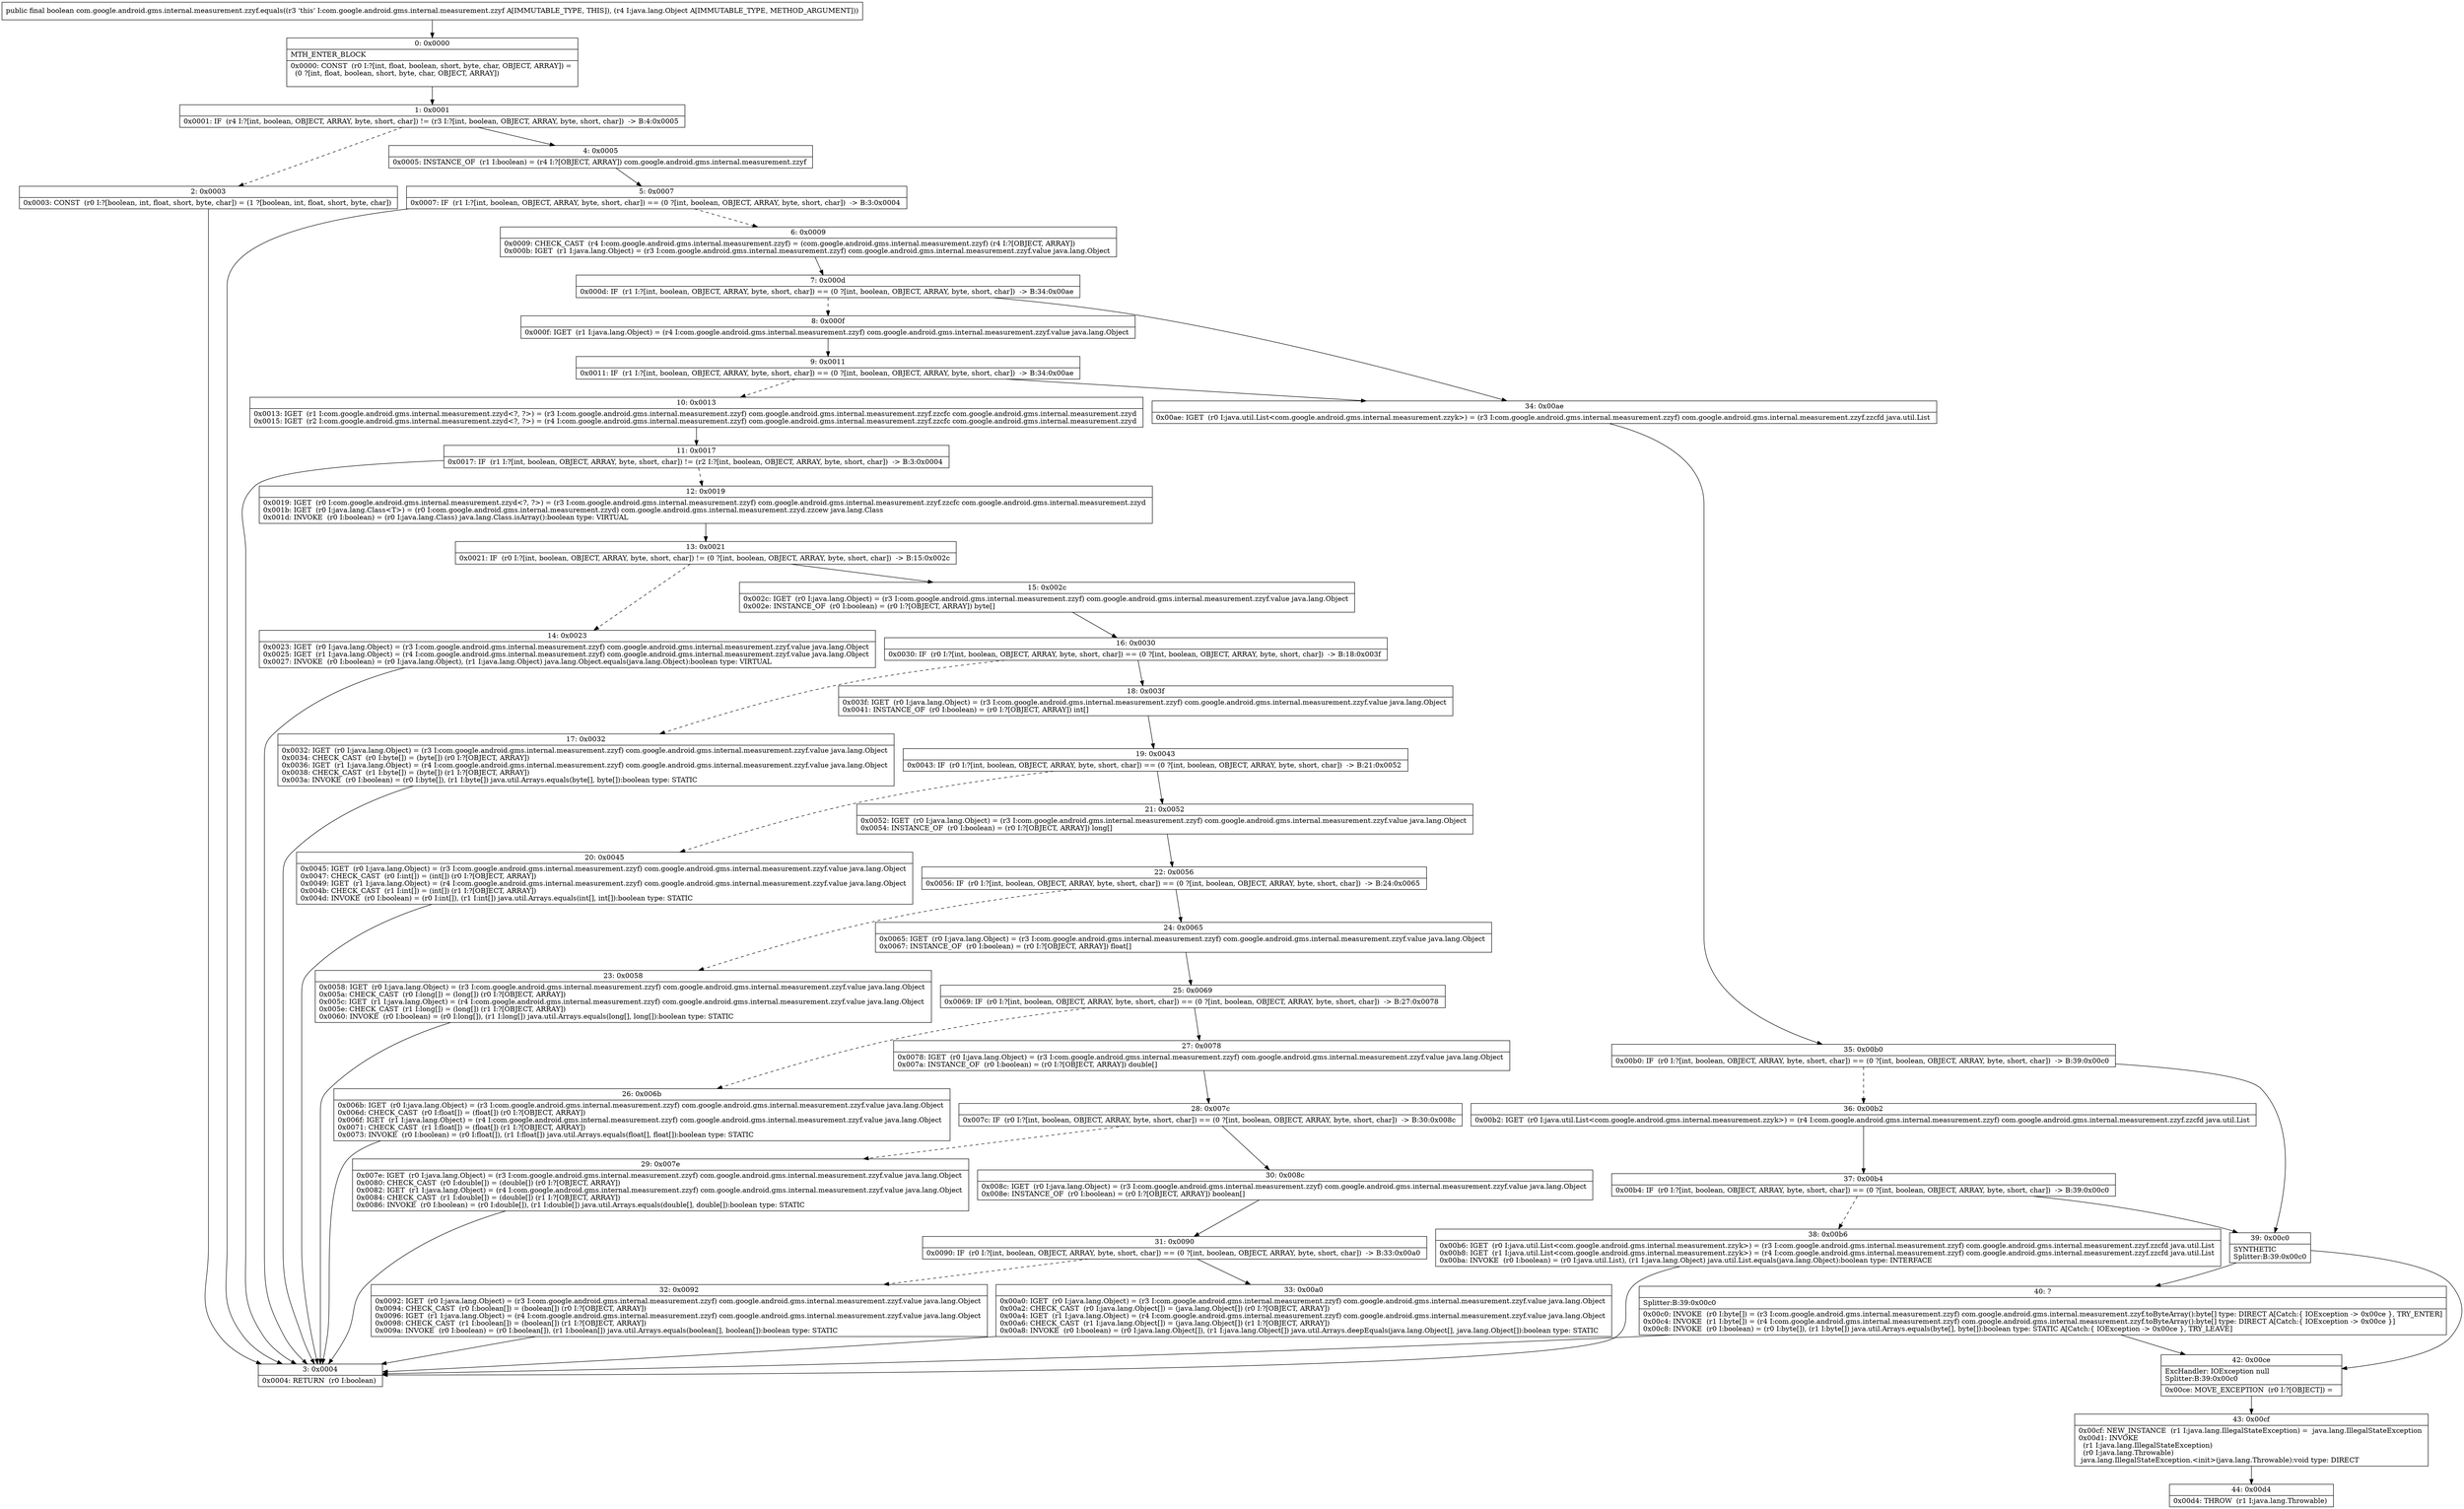 digraph "CFG forcom.google.android.gms.internal.measurement.zzyf.equals(Ljava\/lang\/Object;)Z" {
Node_0 [shape=record,label="{0\:\ 0x0000|MTH_ENTER_BLOCK\l|0x0000: CONST  (r0 I:?[int, float, boolean, short, byte, char, OBJECT, ARRAY]) = \l  (0 ?[int, float, boolean, short, byte, char, OBJECT, ARRAY])\l \l}"];
Node_1 [shape=record,label="{1\:\ 0x0001|0x0001: IF  (r4 I:?[int, boolean, OBJECT, ARRAY, byte, short, char]) != (r3 I:?[int, boolean, OBJECT, ARRAY, byte, short, char])  \-\> B:4:0x0005 \l}"];
Node_2 [shape=record,label="{2\:\ 0x0003|0x0003: CONST  (r0 I:?[boolean, int, float, short, byte, char]) = (1 ?[boolean, int, float, short, byte, char]) \l}"];
Node_3 [shape=record,label="{3\:\ 0x0004|0x0004: RETURN  (r0 I:boolean) \l}"];
Node_4 [shape=record,label="{4\:\ 0x0005|0x0005: INSTANCE_OF  (r1 I:boolean) = (r4 I:?[OBJECT, ARRAY]) com.google.android.gms.internal.measurement.zzyf \l}"];
Node_5 [shape=record,label="{5\:\ 0x0007|0x0007: IF  (r1 I:?[int, boolean, OBJECT, ARRAY, byte, short, char]) == (0 ?[int, boolean, OBJECT, ARRAY, byte, short, char])  \-\> B:3:0x0004 \l}"];
Node_6 [shape=record,label="{6\:\ 0x0009|0x0009: CHECK_CAST  (r4 I:com.google.android.gms.internal.measurement.zzyf) = (com.google.android.gms.internal.measurement.zzyf) (r4 I:?[OBJECT, ARRAY]) \l0x000b: IGET  (r1 I:java.lang.Object) = (r3 I:com.google.android.gms.internal.measurement.zzyf) com.google.android.gms.internal.measurement.zzyf.value java.lang.Object \l}"];
Node_7 [shape=record,label="{7\:\ 0x000d|0x000d: IF  (r1 I:?[int, boolean, OBJECT, ARRAY, byte, short, char]) == (0 ?[int, boolean, OBJECT, ARRAY, byte, short, char])  \-\> B:34:0x00ae \l}"];
Node_8 [shape=record,label="{8\:\ 0x000f|0x000f: IGET  (r1 I:java.lang.Object) = (r4 I:com.google.android.gms.internal.measurement.zzyf) com.google.android.gms.internal.measurement.zzyf.value java.lang.Object \l}"];
Node_9 [shape=record,label="{9\:\ 0x0011|0x0011: IF  (r1 I:?[int, boolean, OBJECT, ARRAY, byte, short, char]) == (0 ?[int, boolean, OBJECT, ARRAY, byte, short, char])  \-\> B:34:0x00ae \l}"];
Node_10 [shape=record,label="{10\:\ 0x0013|0x0013: IGET  (r1 I:com.google.android.gms.internal.measurement.zzyd\<?, ?\>) = (r3 I:com.google.android.gms.internal.measurement.zzyf) com.google.android.gms.internal.measurement.zzyf.zzcfc com.google.android.gms.internal.measurement.zzyd \l0x0015: IGET  (r2 I:com.google.android.gms.internal.measurement.zzyd\<?, ?\>) = (r4 I:com.google.android.gms.internal.measurement.zzyf) com.google.android.gms.internal.measurement.zzyf.zzcfc com.google.android.gms.internal.measurement.zzyd \l}"];
Node_11 [shape=record,label="{11\:\ 0x0017|0x0017: IF  (r1 I:?[int, boolean, OBJECT, ARRAY, byte, short, char]) != (r2 I:?[int, boolean, OBJECT, ARRAY, byte, short, char])  \-\> B:3:0x0004 \l}"];
Node_12 [shape=record,label="{12\:\ 0x0019|0x0019: IGET  (r0 I:com.google.android.gms.internal.measurement.zzyd\<?, ?\>) = (r3 I:com.google.android.gms.internal.measurement.zzyf) com.google.android.gms.internal.measurement.zzyf.zzcfc com.google.android.gms.internal.measurement.zzyd \l0x001b: IGET  (r0 I:java.lang.Class\<T\>) = (r0 I:com.google.android.gms.internal.measurement.zzyd) com.google.android.gms.internal.measurement.zzyd.zzcew java.lang.Class \l0x001d: INVOKE  (r0 I:boolean) = (r0 I:java.lang.Class) java.lang.Class.isArray():boolean type: VIRTUAL \l}"];
Node_13 [shape=record,label="{13\:\ 0x0021|0x0021: IF  (r0 I:?[int, boolean, OBJECT, ARRAY, byte, short, char]) != (0 ?[int, boolean, OBJECT, ARRAY, byte, short, char])  \-\> B:15:0x002c \l}"];
Node_14 [shape=record,label="{14\:\ 0x0023|0x0023: IGET  (r0 I:java.lang.Object) = (r3 I:com.google.android.gms.internal.measurement.zzyf) com.google.android.gms.internal.measurement.zzyf.value java.lang.Object \l0x0025: IGET  (r1 I:java.lang.Object) = (r4 I:com.google.android.gms.internal.measurement.zzyf) com.google.android.gms.internal.measurement.zzyf.value java.lang.Object \l0x0027: INVOKE  (r0 I:boolean) = (r0 I:java.lang.Object), (r1 I:java.lang.Object) java.lang.Object.equals(java.lang.Object):boolean type: VIRTUAL \l}"];
Node_15 [shape=record,label="{15\:\ 0x002c|0x002c: IGET  (r0 I:java.lang.Object) = (r3 I:com.google.android.gms.internal.measurement.zzyf) com.google.android.gms.internal.measurement.zzyf.value java.lang.Object \l0x002e: INSTANCE_OF  (r0 I:boolean) = (r0 I:?[OBJECT, ARRAY]) byte[] \l}"];
Node_16 [shape=record,label="{16\:\ 0x0030|0x0030: IF  (r0 I:?[int, boolean, OBJECT, ARRAY, byte, short, char]) == (0 ?[int, boolean, OBJECT, ARRAY, byte, short, char])  \-\> B:18:0x003f \l}"];
Node_17 [shape=record,label="{17\:\ 0x0032|0x0032: IGET  (r0 I:java.lang.Object) = (r3 I:com.google.android.gms.internal.measurement.zzyf) com.google.android.gms.internal.measurement.zzyf.value java.lang.Object \l0x0034: CHECK_CAST  (r0 I:byte[]) = (byte[]) (r0 I:?[OBJECT, ARRAY]) \l0x0036: IGET  (r1 I:java.lang.Object) = (r4 I:com.google.android.gms.internal.measurement.zzyf) com.google.android.gms.internal.measurement.zzyf.value java.lang.Object \l0x0038: CHECK_CAST  (r1 I:byte[]) = (byte[]) (r1 I:?[OBJECT, ARRAY]) \l0x003a: INVOKE  (r0 I:boolean) = (r0 I:byte[]), (r1 I:byte[]) java.util.Arrays.equals(byte[], byte[]):boolean type: STATIC \l}"];
Node_18 [shape=record,label="{18\:\ 0x003f|0x003f: IGET  (r0 I:java.lang.Object) = (r3 I:com.google.android.gms.internal.measurement.zzyf) com.google.android.gms.internal.measurement.zzyf.value java.lang.Object \l0x0041: INSTANCE_OF  (r0 I:boolean) = (r0 I:?[OBJECT, ARRAY]) int[] \l}"];
Node_19 [shape=record,label="{19\:\ 0x0043|0x0043: IF  (r0 I:?[int, boolean, OBJECT, ARRAY, byte, short, char]) == (0 ?[int, boolean, OBJECT, ARRAY, byte, short, char])  \-\> B:21:0x0052 \l}"];
Node_20 [shape=record,label="{20\:\ 0x0045|0x0045: IGET  (r0 I:java.lang.Object) = (r3 I:com.google.android.gms.internal.measurement.zzyf) com.google.android.gms.internal.measurement.zzyf.value java.lang.Object \l0x0047: CHECK_CAST  (r0 I:int[]) = (int[]) (r0 I:?[OBJECT, ARRAY]) \l0x0049: IGET  (r1 I:java.lang.Object) = (r4 I:com.google.android.gms.internal.measurement.zzyf) com.google.android.gms.internal.measurement.zzyf.value java.lang.Object \l0x004b: CHECK_CAST  (r1 I:int[]) = (int[]) (r1 I:?[OBJECT, ARRAY]) \l0x004d: INVOKE  (r0 I:boolean) = (r0 I:int[]), (r1 I:int[]) java.util.Arrays.equals(int[], int[]):boolean type: STATIC \l}"];
Node_21 [shape=record,label="{21\:\ 0x0052|0x0052: IGET  (r0 I:java.lang.Object) = (r3 I:com.google.android.gms.internal.measurement.zzyf) com.google.android.gms.internal.measurement.zzyf.value java.lang.Object \l0x0054: INSTANCE_OF  (r0 I:boolean) = (r0 I:?[OBJECT, ARRAY]) long[] \l}"];
Node_22 [shape=record,label="{22\:\ 0x0056|0x0056: IF  (r0 I:?[int, boolean, OBJECT, ARRAY, byte, short, char]) == (0 ?[int, boolean, OBJECT, ARRAY, byte, short, char])  \-\> B:24:0x0065 \l}"];
Node_23 [shape=record,label="{23\:\ 0x0058|0x0058: IGET  (r0 I:java.lang.Object) = (r3 I:com.google.android.gms.internal.measurement.zzyf) com.google.android.gms.internal.measurement.zzyf.value java.lang.Object \l0x005a: CHECK_CAST  (r0 I:long[]) = (long[]) (r0 I:?[OBJECT, ARRAY]) \l0x005c: IGET  (r1 I:java.lang.Object) = (r4 I:com.google.android.gms.internal.measurement.zzyf) com.google.android.gms.internal.measurement.zzyf.value java.lang.Object \l0x005e: CHECK_CAST  (r1 I:long[]) = (long[]) (r1 I:?[OBJECT, ARRAY]) \l0x0060: INVOKE  (r0 I:boolean) = (r0 I:long[]), (r1 I:long[]) java.util.Arrays.equals(long[], long[]):boolean type: STATIC \l}"];
Node_24 [shape=record,label="{24\:\ 0x0065|0x0065: IGET  (r0 I:java.lang.Object) = (r3 I:com.google.android.gms.internal.measurement.zzyf) com.google.android.gms.internal.measurement.zzyf.value java.lang.Object \l0x0067: INSTANCE_OF  (r0 I:boolean) = (r0 I:?[OBJECT, ARRAY]) float[] \l}"];
Node_25 [shape=record,label="{25\:\ 0x0069|0x0069: IF  (r0 I:?[int, boolean, OBJECT, ARRAY, byte, short, char]) == (0 ?[int, boolean, OBJECT, ARRAY, byte, short, char])  \-\> B:27:0x0078 \l}"];
Node_26 [shape=record,label="{26\:\ 0x006b|0x006b: IGET  (r0 I:java.lang.Object) = (r3 I:com.google.android.gms.internal.measurement.zzyf) com.google.android.gms.internal.measurement.zzyf.value java.lang.Object \l0x006d: CHECK_CAST  (r0 I:float[]) = (float[]) (r0 I:?[OBJECT, ARRAY]) \l0x006f: IGET  (r1 I:java.lang.Object) = (r4 I:com.google.android.gms.internal.measurement.zzyf) com.google.android.gms.internal.measurement.zzyf.value java.lang.Object \l0x0071: CHECK_CAST  (r1 I:float[]) = (float[]) (r1 I:?[OBJECT, ARRAY]) \l0x0073: INVOKE  (r0 I:boolean) = (r0 I:float[]), (r1 I:float[]) java.util.Arrays.equals(float[], float[]):boolean type: STATIC \l}"];
Node_27 [shape=record,label="{27\:\ 0x0078|0x0078: IGET  (r0 I:java.lang.Object) = (r3 I:com.google.android.gms.internal.measurement.zzyf) com.google.android.gms.internal.measurement.zzyf.value java.lang.Object \l0x007a: INSTANCE_OF  (r0 I:boolean) = (r0 I:?[OBJECT, ARRAY]) double[] \l}"];
Node_28 [shape=record,label="{28\:\ 0x007c|0x007c: IF  (r0 I:?[int, boolean, OBJECT, ARRAY, byte, short, char]) == (0 ?[int, boolean, OBJECT, ARRAY, byte, short, char])  \-\> B:30:0x008c \l}"];
Node_29 [shape=record,label="{29\:\ 0x007e|0x007e: IGET  (r0 I:java.lang.Object) = (r3 I:com.google.android.gms.internal.measurement.zzyf) com.google.android.gms.internal.measurement.zzyf.value java.lang.Object \l0x0080: CHECK_CAST  (r0 I:double[]) = (double[]) (r0 I:?[OBJECT, ARRAY]) \l0x0082: IGET  (r1 I:java.lang.Object) = (r4 I:com.google.android.gms.internal.measurement.zzyf) com.google.android.gms.internal.measurement.zzyf.value java.lang.Object \l0x0084: CHECK_CAST  (r1 I:double[]) = (double[]) (r1 I:?[OBJECT, ARRAY]) \l0x0086: INVOKE  (r0 I:boolean) = (r0 I:double[]), (r1 I:double[]) java.util.Arrays.equals(double[], double[]):boolean type: STATIC \l}"];
Node_30 [shape=record,label="{30\:\ 0x008c|0x008c: IGET  (r0 I:java.lang.Object) = (r3 I:com.google.android.gms.internal.measurement.zzyf) com.google.android.gms.internal.measurement.zzyf.value java.lang.Object \l0x008e: INSTANCE_OF  (r0 I:boolean) = (r0 I:?[OBJECT, ARRAY]) boolean[] \l}"];
Node_31 [shape=record,label="{31\:\ 0x0090|0x0090: IF  (r0 I:?[int, boolean, OBJECT, ARRAY, byte, short, char]) == (0 ?[int, boolean, OBJECT, ARRAY, byte, short, char])  \-\> B:33:0x00a0 \l}"];
Node_32 [shape=record,label="{32\:\ 0x0092|0x0092: IGET  (r0 I:java.lang.Object) = (r3 I:com.google.android.gms.internal.measurement.zzyf) com.google.android.gms.internal.measurement.zzyf.value java.lang.Object \l0x0094: CHECK_CAST  (r0 I:boolean[]) = (boolean[]) (r0 I:?[OBJECT, ARRAY]) \l0x0096: IGET  (r1 I:java.lang.Object) = (r4 I:com.google.android.gms.internal.measurement.zzyf) com.google.android.gms.internal.measurement.zzyf.value java.lang.Object \l0x0098: CHECK_CAST  (r1 I:boolean[]) = (boolean[]) (r1 I:?[OBJECT, ARRAY]) \l0x009a: INVOKE  (r0 I:boolean) = (r0 I:boolean[]), (r1 I:boolean[]) java.util.Arrays.equals(boolean[], boolean[]):boolean type: STATIC \l}"];
Node_33 [shape=record,label="{33\:\ 0x00a0|0x00a0: IGET  (r0 I:java.lang.Object) = (r3 I:com.google.android.gms.internal.measurement.zzyf) com.google.android.gms.internal.measurement.zzyf.value java.lang.Object \l0x00a2: CHECK_CAST  (r0 I:java.lang.Object[]) = (java.lang.Object[]) (r0 I:?[OBJECT, ARRAY]) \l0x00a4: IGET  (r1 I:java.lang.Object) = (r4 I:com.google.android.gms.internal.measurement.zzyf) com.google.android.gms.internal.measurement.zzyf.value java.lang.Object \l0x00a6: CHECK_CAST  (r1 I:java.lang.Object[]) = (java.lang.Object[]) (r1 I:?[OBJECT, ARRAY]) \l0x00a8: INVOKE  (r0 I:boolean) = (r0 I:java.lang.Object[]), (r1 I:java.lang.Object[]) java.util.Arrays.deepEquals(java.lang.Object[], java.lang.Object[]):boolean type: STATIC \l}"];
Node_34 [shape=record,label="{34\:\ 0x00ae|0x00ae: IGET  (r0 I:java.util.List\<com.google.android.gms.internal.measurement.zzyk\>) = (r3 I:com.google.android.gms.internal.measurement.zzyf) com.google.android.gms.internal.measurement.zzyf.zzcfd java.util.List \l}"];
Node_35 [shape=record,label="{35\:\ 0x00b0|0x00b0: IF  (r0 I:?[int, boolean, OBJECT, ARRAY, byte, short, char]) == (0 ?[int, boolean, OBJECT, ARRAY, byte, short, char])  \-\> B:39:0x00c0 \l}"];
Node_36 [shape=record,label="{36\:\ 0x00b2|0x00b2: IGET  (r0 I:java.util.List\<com.google.android.gms.internal.measurement.zzyk\>) = (r4 I:com.google.android.gms.internal.measurement.zzyf) com.google.android.gms.internal.measurement.zzyf.zzcfd java.util.List \l}"];
Node_37 [shape=record,label="{37\:\ 0x00b4|0x00b4: IF  (r0 I:?[int, boolean, OBJECT, ARRAY, byte, short, char]) == (0 ?[int, boolean, OBJECT, ARRAY, byte, short, char])  \-\> B:39:0x00c0 \l}"];
Node_38 [shape=record,label="{38\:\ 0x00b6|0x00b6: IGET  (r0 I:java.util.List\<com.google.android.gms.internal.measurement.zzyk\>) = (r3 I:com.google.android.gms.internal.measurement.zzyf) com.google.android.gms.internal.measurement.zzyf.zzcfd java.util.List \l0x00b8: IGET  (r1 I:java.util.List\<com.google.android.gms.internal.measurement.zzyk\>) = (r4 I:com.google.android.gms.internal.measurement.zzyf) com.google.android.gms.internal.measurement.zzyf.zzcfd java.util.List \l0x00ba: INVOKE  (r0 I:boolean) = (r0 I:java.util.List), (r1 I:java.lang.Object) java.util.List.equals(java.lang.Object):boolean type: INTERFACE \l}"];
Node_39 [shape=record,label="{39\:\ 0x00c0|SYNTHETIC\lSplitter:B:39:0x00c0\l}"];
Node_40 [shape=record,label="{40\:\ ?|Splitter:B:39:0x00c0\l|0x00c0: INVOKE  (r0 I:byte[]) = (r3 I:com.google.android.gms.internal.measurement.zzyf) com.google.android.gms.internal.measurement.zzyf.toByteArray():byte[] type: DIRECT A[Catch:\{ IOException \-\> 0x00ce \}, TRY_ENTER]\l0x00c4: INVOKE  (r1 I:byte[]) = (r4 I:com.google.android.gms.internal.measurement.zzyf) com.google.android.gms.internal.measurement.zzyf.toByteArray():byte[] type: DIRECT A[Catch:\{ IOException \-\> 0x00ce \}]\l0x00c8: INVOKE  (r0 I:boolean) = (r0 I:byte[]), (r1 I:byte[]) java.util.Arrays.equals(byte[], byte[]):boolean type: STATIC A[Catch:\{ IOException \-\> 0x00ce \}, TRY_LEAVE]\l}"];
Node_42 [shape=record,label="{42\:\ 0x00ce|ExcHandler: IOException null\lSplitter:B:39:0x00c0\l|0x00ce: MOVE_EXCEPTION  (r0 I:?[OBJECT]) =  \l}"];
Node_43 [shape=record,label="{43\:\ 0x00cf|0x00cf: NEW_INSTANCE  (r1 I:java.lang.IllegalStateException) =  java.lang.IllegalStateException \l0x00d1: INVOKE  \l  (r1 I:java.lang.IllegalStateException)\l  (r0 I:java.lang.Throwable)\l java.lang.IllegalStateException.\<init\>(java.lang.Throwable):void type: DIRECT \l}"];
Node_44 [shape=record,label="{44\:\ 0x00d4|0x00d4: THROW  (r1 I:java.lang.Throwable) \l}"];
MethodNode[shape=record,label="{public final boolean com.google.android.gms.internal.measurement.zzyf.equals((r3 'this' I:com.google.android.gms.internal.measurement.zzyf A[IMMUTABLE_TYPE, THIS]), (r4 I:java.lang.Object A[IMMUTABLE_TYPE, METHOD_ARGUMENT])) }"];
MethodNode -> Node_0;
Node_0 -> Node_1;
Node_1 -> Node_2[style=dashed];
Node_1 -> Node_4;
Node_2 -> Node_3;
Node_4 -> Node_5;
Node_5 -> Node_3;
Node_5 -> Node_6[style=dashed];
Node_6 -> Node_7;
Node_7 -> Node_8[style=dashed];
Node_7 -> Node_34;
Node_8 -> Node_9;
Node_9 -> Node_10[style=dashed];
Node_9 -> Node_34;
Node_10 -> Node_11;
Node_11 -> Node_3;
Node_11 -> Node_12[style=dashed];
Node_12 -> Node_13;
Node_13 -> Node_14[style=dashed];
Node_13 -> Node_15;
Node_14 -> Node_3;
Node_15 -> Node_16;
Node_16 -> Node_17[style=dashed];
Node_16 -> Node_18;
Node_17 -> Node_3;
Node_18 -> Node_19;
Node_19 -> Node_20[style=dashed];
Node_19 -> Node_21;
Node_20 -> Node_3;
Node_21 -> Node_22;
Node_22 -> Node_23[style=dashed];
Node_22 -> Node_24;
Node_23 -> Node_3;
Node_24 -> Node_25;
Node_25 -> Node_26[style=dashed];
Node_25 -> Node_27;
Node_26 -> Node_3;
Node_27 -> Node_28;
Node_28 -> Node_29[style=dashed];
Node_28 -> Node_30;
Node_29 -> Node_3;
Node_30 -> Node_31;
Node_31 -> Node_32[style=dashed];
Node_31 -> Node_33;
Node_32 -> Node_3;
Node_33 -> Node_3;
Node_34 -> Node_35;
Node_35 -> Node_36[style=dashed];
Node_35 -> Node_39;
Node_36 -> Node_37;
Node_37 -> Node_38[style=dashed];
Node_37 -> Node_39;
Node_38 -> Node_3;
Node_39 -> Node_40;
Node_39 -> Node_42;
Node_40 -> Node_42;
Node_40 -> Node_3;
Node_42 -> Node_43;
Node_43 -> Node_44;
}

